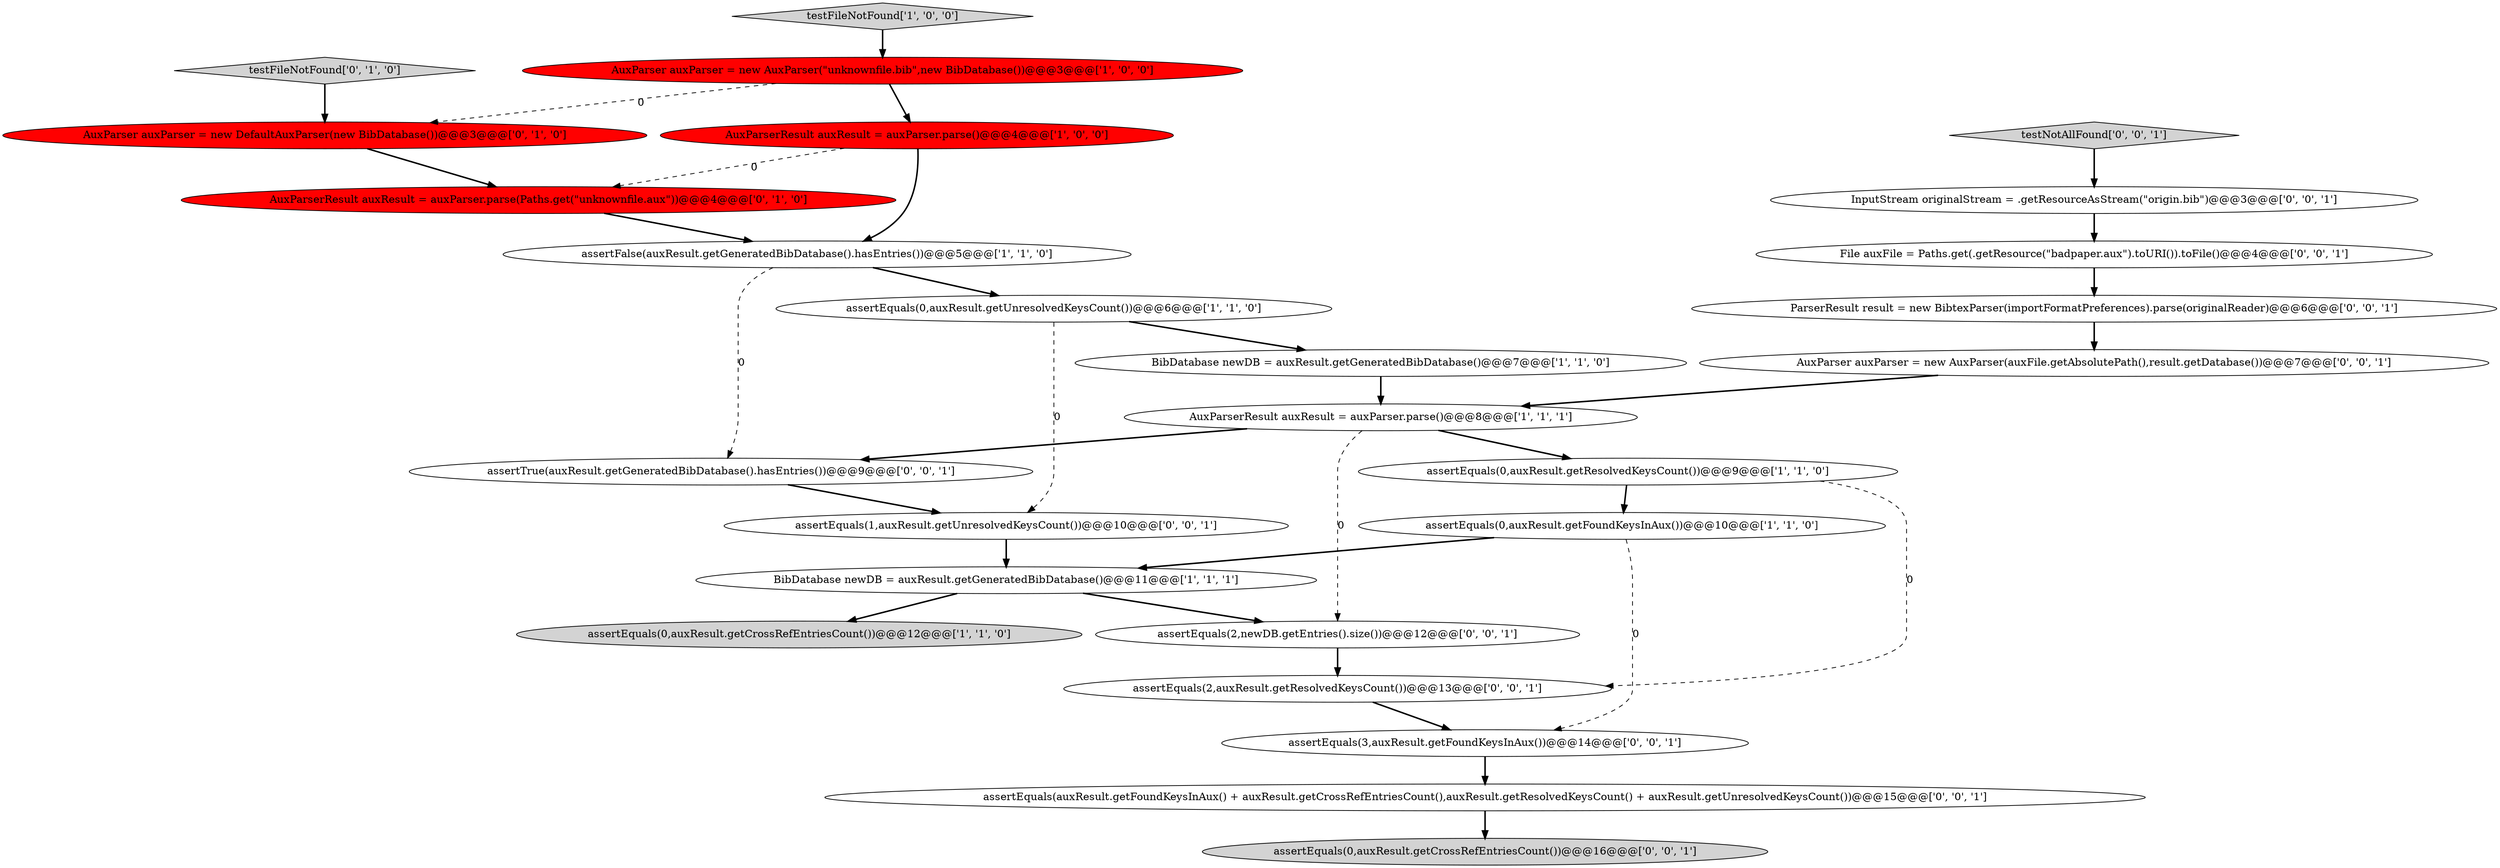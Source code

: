 digraph {
0 [style = filled, label = "assertEquals(0,auxResult.getCrossRefEntriesCount())@@@12@@@['1', '1', '0']", fillcolor = lightgray, shape = ellipse image = "AAA0AAABBB1BBB"];
10 [style = filled, label = "BibDatabase newDB = auxResult.getGeneratedBibDatabase()@@@11@@@['1', '1', '1']", fillcolor = white, shape = ellipse image = "AAA0AAABBB1BBB"];
4 [style = filled, label = "assertEquals(0,auxResult.getFoundKeysInAux())@@@10@@@['1', '1', '0']", fillcolor = white, shape = ellipse image = "AAA0AAABBB1BBB"];
11 [style = filled, label = "AuxParser auxParser = new DefaultAuxParser(new BibDatabase())@@@3@@@['0', '1', '0']", fillcolor = red, shape = ellipse image = "AAA1AAABBB2BBB"];
17 [style = filled, label = "assertEquals(0,auxResult.getCrossRefEntriesCount())@@@16@@@['0', '0', '1']", fillcolor = lightgray, shape = ellipse image = "AAA0AAABBB3BBB"];
6 [style = filled, label = "AuxParserResult auxResult = auxParser.parse()@@@4@@@['1', '0', '0']", fillcolor = red, shape = ellipse image = "AAA1AAABBB1BBB"];
24 [style = filled, label = "assertEquals(2,auxResult.getResolvedKeysCount())@@@13@@@['0', '0', '1']", fillcolor = white, shape = ellipse image = "AAA0AAABBB3BBB"];
23 [style = filled, label = "assertEquals(3,auxResult.getFoundKeysInAux())@@@14@@@['0', '0', '1']", fillcolor = white, shape = ellipse image = "AAA0AAABBB3BBB"];
1 [style = filled, label = "assertEquals(0,auxResult.getResolvedKeysCount())@@@9@@@['1', '1', '0']", fillcolor = white, shape = ellipse image = "AAA0AAABBB1BBB"];
8 [style = filled, label = "BibDatabase newDB = auxResult.getGeneratedBibDatabase()@@@7@@@['1', '1', '0']", fillcolor = white, shape = ellipse image = "AAA0AAABBB1BBB"];
21 [style = filled, label = "InputStream originalStream = .getResourceAsStream(\"origin.bib\")@@@3@@@['0', '0', '1']", fillcolor = white, shape = ellipse image = "AAA0AAABBB3BBB"];
16 [style = filled, label = "ParserResult result = new BibtexParser(importFormatPreferences).parse(originalReader)@@@6@@@['0', '0', '1']", fillcolor = white, shape = ellipse image = "AAA0AAABBB3BBB"];
19 [style = filled, label = "AuxParser auxParser = new AuxParser(auxFile.getAbsolutePath(),result.getDatabase())@@@7@@@['0', '0', '1']", fillcolor = white, shape = ellipse image = "AAA0AAABBB3BBB"];
9 [style = filled, label = "assertFalse(auxResult.getGeneratedBibDatabase().hasEntries())@@@5@@@['1', '1', '0']", fillcolor = white, shape = ellipse image = "AAA0AAABBB1BBB"];
7 [style = filled, label = "AuxParser auxParser = new AuxParser(\"unknownfile.bib\",new BibDatabase())@@@3@@@['1', '0', '0']", fillcolor = red, shape = ellipse image = "AAA1AAABBB1BBB"];
20 [style = filled, label = "testNotAllFound['0', '0', '1']", fillcolor = lightgray, shape = diamond image = "AAA0AAABBB3BBB"];
13 [style = filled, label = "testFileNotFound['0', '1', '0']", fillcolor = lightgray, shape = diamond image = "AAA0AAABBB2BBB"];
2 [style = filled, label = "assertEquals(0,auxResult.getUnresolvedKeysCount())@@@6@@@['1', '1', '0']", fillcolor = white, shape = ellipse image = "AAA0AAABBB1BBB"];
15 [style = filled, label = "assertEquals(1,auxResult.getUnresolvedKeysCount())@@@10@@@['0', '0', '1']", fillcolor = white, shape = ellipse image = "AAA0AAABBB3BBB"];
22 [style = filled, label = "assertEquals(2,newDB.getEntries().size())@@@12@@@['0', '0', '1']", fillcolor = white, shape = ellipse image = "AAA0AAABBB3BBB"];
3 [style = filled, label = "AuxParserResult auxResult = auxParser.parse()@@@8@@@['1', '1', '1']", fillcolor = white, shape = ellipse image = "AAA0AAABBB1BBB"];
25 [style = filled, label = "assertTrue(auxResult.getGeneratedBibDatabase().hasEntries())@@@9@@@['0', '0', '1']", fillcolor = white, shape = ellipse image = "AAA0AAABBB3BBB"];
5 [style = filled, label = "testFileNotFound['1', '0', '0']", fillcolor = lightgray, shape = diamond image = "AAA0AAABBB1BBB"];
12 [style = filled, label = "AuxParserResult auxResult = auxParser.parse(Paths.get(\"unknownfile.aux\"))@@@4@@@['0', '1', '0']", fillcolor = red, shape = ellipse image = "AAA1AAABBB2BBB"];
18 [style = filled, label = "assertEquals(auxResult.getFoundKeysInAux() + auxResult.getCrossRefEntriesCount(),auxResult.getResolvedKeysCount() + auxResult.getUnresolvedKeysCount())@@@15@@@['0', '0', '1']", fillcolor = white, shape = ellipse image = "AAA0AAABBB3BBB"];
14 [style = filled, label = "File auxFile = Paths.get(.getResource(\"badpaper.aux\").toURI()).toFile()@@@4@@@['0', '0', '1']", fillcolor = white, shape = ellipse image = "AAA0AAABBB3BBB"];
14->16 [style = bold, label=""];
4->10 [style = bold, label=""];
10->22 [style = bold, label=""];
1->4 [style = bold, label=""];
15->10 [style = bold, label=""];
3->1 [style = bold, label=""];
9->2 [style = bold, label=""];
3->25 [style = bold, label=""];
8->3 [style = bold, label=""];
7->11 [style = dashed, label="0"];
18->17 [style = bold, label=""];
11->12 [style = bold, label=""];
3->22 [style = dashed, label="0"];
16->19 [style = bold, label=""];
12->9 [style = bold, label=""];
13->11 [style = bold, label=""];
6->12 [style = dashed, label="0"];
20->21 [style = bold, label=""];
2->15 [style = dashed, label="0"];
1->24 [style = dashed, label="0"];
10->0 [style = bold, label=""];
7->6 [style = bold, label=""];
9->25 [style = dashed, label="0"];
25->15 [style = bold, label=""];
5->7 [style = bold, label=""];
22->24 [style = bold, label=""];
6->9 [style = bold, label=""];
4->23 [style = dashed, label="0"];
19->3 [style = bold, label=""];
23->18 [style = bold, label=""];
2->8 [style = bold, label=""];
21->14 [style = bold, label=""];
24->23 [style = bold, label=""];
}

